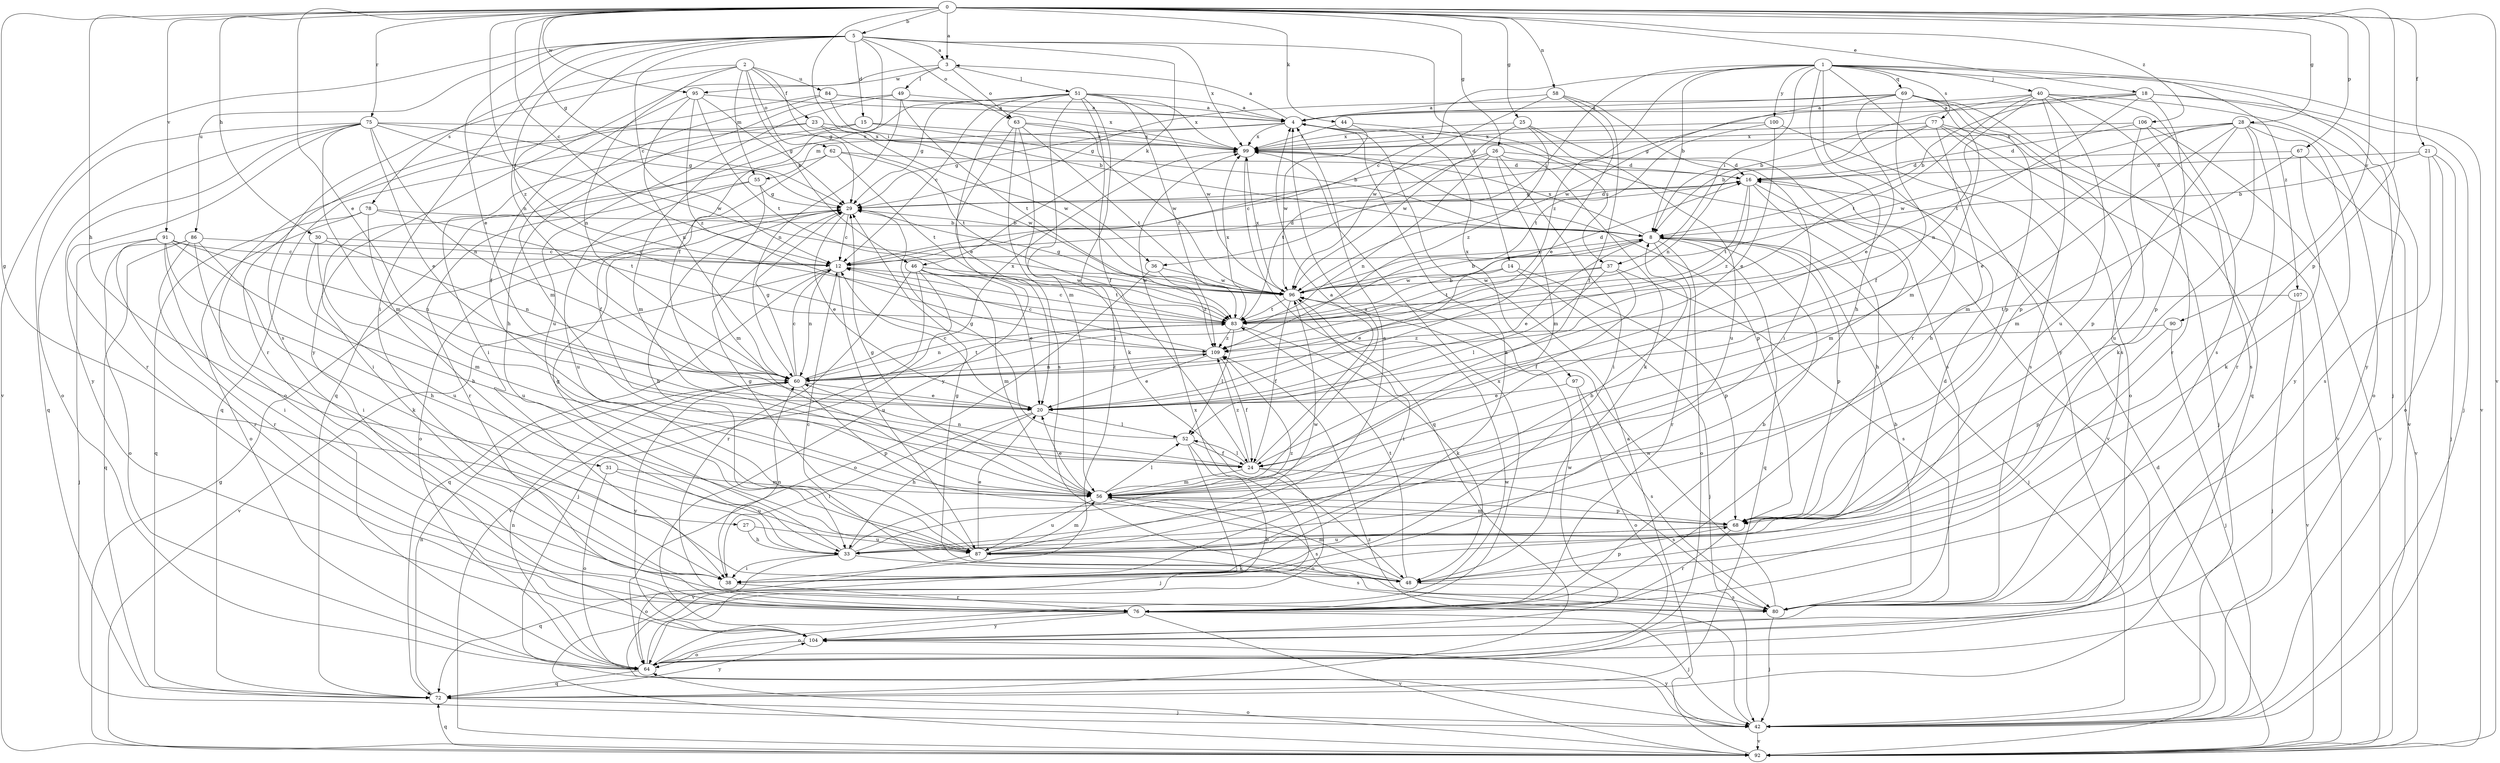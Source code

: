 strict digraph  {
0;
1;
2;
3;
4;
5;
8;
12;
14;
15;
16;
18;
20;
21;
23;
24;
25;
26;
27;
28;
29;
30;
31;
33;
36;
37;
38;
40;
42;
44;
46;
48;
49;
51;
52;
55;
56;
58;
60;
62;
63;
64;
67;
68;
69;
72;
75;
76;
77;
78;
80;
83;
84;
86;
87;
90;
91;
92;
95;
96;
97;
99;
100;
104;
106;
107;
109;
0 -> 3  [label=a];
0 -> 5  [label=b];
0 -> 12  [label=c];
0 -> 18  [label=e];
0 -> 20  [label=e];
0 -> 21  [label=f];
0 -> 25  [label=g];
0 -> 26  [label=g];
0 -> 27  [label=g];
0 -> 28  [label=g];
0 -> 29  [label=g];
0 -> 30  [label=h];
0 -> 31  [label=h];
0 -> 36  [label=i];
0 -> 44  [label=k];
0 -> 58  [label=n];
0 -> 67  [label=p];
0 -> 68  [label=p];
0 -> 75  [label=r];
0 -> 83  [label=t];
0 -> 90  [label=v];
0 -> 91  [label=v];
0 -> 92  [label=v];
0 -> 95  [label=w];
0 -> 106  [label=z];
1 -> 8  [label=b];
1 -> 12  [label=c];
1 -> 33  [label=h];
1 -> 36  [label=i];
1 -> 37  [label=i];
1 -> 40  [label=j];
1 -> 42  [label=j];
1 -> 69  [label=q];
1 -> 76  [label=r];
1 -> 77  [label=s];
1 -> 92  [label=v];
1 -> 100  [label=y];
1 -> 104  [label=y];
1 -> 107  [label=z];
1 -> 109  [label=z];
2 -> 23  [label=f];
2 -> 29  [label=g];
2 -> 46  [label=k];
2 -> 55  [label=m];
2 -> 60  [label=n];
2 -> 62  [label=o];
2 -> 78  [label=s];
2 -> 80  [label=s];
2 -> 84  [label=u];
3 -> 49  [label=l];
3 -> 51  [label=l];
3 -> 63  [label=o];
3 -> 95  [label=w];
3 -> 104  [label=y];
4 -> 3  [label=a];
4 -> 29  [label=g];
4 -> 37  [label=i];
4 -> 55  [label=m];
4 -> 97  [label=x];
4 -> 99  [label=x];
5 -> 3  [label=a];
5 -> 12  [label=c];
5 -> 14  [label=d];
5 -> 15  [label=d];
5 -> 20  [label=e];
5 -> 24  [label=f];
5 -> 38  [label=i];
5 -> 46  [label=k];
5 -> 60  [label=n];
5 -> 63  [label=o];
5 -> 86  [label=u];
5 -> 92  [label=v];
5 -> 99  [label=x];
5 -> 109  [label=z];
8 -> 12  [label=c];
8 -> 20  [label=e];
8 -> 42  [label=j];
8 -> 64  [label=o];
8 -> 68  [label=p];
8 -> 72  [label=q];
8 -> 76  [label=r];
8 -> 99  [label=x];
12 -> 16  [label=d];
12 -> 60  [label=n];
12 -> 72  [label=q];
12 -> 87  [label=u];
12 -> 92  [label=v];
12 -> 96  [label=w];
14 -> 20  [label=e];
14 -> 42  [label=j];
14 -> 68  [label=p];
14 -> 96  [label=w];
15 -> 8  [label=b];
15 -> 38  [label=i];
15 -> 56  [label=m];
15 -> 99  [label=x];
16 -> 29  [label=g];
16 -> 33  [label=h];
16 -> 56  [label=m];
16 -> 83  [label=t];
16 -> 109  [label=z];
18 -> 4  [label=a];
18 -> 8  [label=b];
18 -> 29  [label=g];
18 -> 42  [label=j];
18 -> 68  [label=p];
18 -> 83  [label=t];
18 -> 104  [label=y];
20 -> 12  [label=c];
20 -> 33  [label=h];
20 -> 38  [label=i];
20 -> 52  [label=l];
21 -> 8  [label=b];
21 -> 16  [label=d];
21 -> 42  [label=j];
21 -> 64  [label=o];
21 -> 80  [label=s];
23 -> 64  [label=o];
23 -> 72  [label=q];
23 -> 83  [label=t];
23 -> 96  [label=w];
23 -> 99  [label=x];
24 -> 4  [label=a];
24 -> 52  [label=l];
24 -> 56  [label=m];
24 -> 60  [label=n];
24 -> 64  [label=o];
24 -> 80  [label=s];
24 -> 109  [label=z];
25 -> 80  [label=s];
25 -> 87  [label=u];
25 -> 96  [label=w];
25 -> 99  [label=x];
25 -> 109  [label=z];
26 -> 12  [label=c];
26 -> 16  [label=d];
26 -> 38  [label=i];
26 -> 48  [label=k];
26 -> 56  [label=m];
26 -> 60  [label=n];
26 -> 83  [label=t];
27 -> 33  [label=h];
27 -> 87  [label=u];
28 -> 20  [label=e];
28 -> 48  [label=k];
28 -> 56  [label=m];
28 -> 64  [label=o];
28 -> 68  [label=p];
28 -> 76  [label=r];
28 -> 96  [label=w];
28 -> 99  [label=x];
28 -> 104  [label=y];
29 -> 8  [label=b];
29 -> 12  [label=c];
29 -> 16  [label=d];
29 -> 20  [label=e];
29 -> 33  [label=h];
29 -> 64  [label=o];
30 -> 12  [label=c];
30 -> 56  [label=m];
30 -> 60  [label=n];
30 -> 87  [label=u];
31 -> 56  [label=m];
31 -> 64  [label=o];
31 -> 87  [label=u];
33 -> 29  [label=g];
33 -> 38  [label=i];
33 -> 48  [label=k];
33 -> 72  [label=q];
33 -> 96  [label=w];
33 -> 109  [label=z];
36 -> 64  [label=o];
36 -> 96  [label=w];
36 -> 109  [label=z];
37 -> 24  [label=f];
37 -> 52  [label=l];
37 -> 80  [label=s];
37 -> 83  [label=t];
37 -> 96  [label=w];
38 -> 4  [label=a];
38 -> 16  [label=d];
38 -> 60  [label=n];
38 -> 76  [label=r];
40 -> 4  [label=a];
40 -> 8  [label=b];
40 -> 60  [label=n];
40 -> 68  [label=p];
40 -> 76  [label=r];
40 -> 80  [label=s];
40 -> 83  [label=t];
40 -> 87  [label=u];
40 -> 92  [label=v];
42 -> 92  [label=v];
42 -> 104  [label=y];
42 -> 109  [label=z];
44 -> 92  [label=v];
44 -> 96  [label=w];
44 -> 99  [label=x];
46 -> 20  [label=e];
46 -> 42  [label=j];
46 -> 56  [label=m];
46 -> 76  [label=r];
46 -> 83  [label=t];
46 -> 92  [label=v];
46 -> 96  [label=w];
48 -> 12  [label=c];
48 -> 29  [label=g];
48 -> 56  [label=m];
48 -> 68  [label=p];
48 -> 80  [label=s];
48 -> 83  [label=t];
49 -> 4  [label=a];
49 -> 33  [label=h];
49 -> 60  [label=n];
49 -> 83  [label=t];
49 -> 87  [label=u];
51 -> 4  [label=a];
51 -> 12  [label=c];
51 -> 20  [label=e];
51 -> 24  [label=f];
51 -> 29  [label=g];
51 -> 38  [label=i];
51 -> 56  [label=m];
51 -> 72  [label=q];
51 -> 96  [label=w];
51 -> 99  [label=x];
51 -> 109  [label=z];
52 -> 24  [label=f];
52 -> 29  [label=g];
52 -> 42  [label=j];
52 -> 92  [label=v];
55 -> 29  [label=g];
55 -> 56  [label=m];
55 -> 76  [label=r];
55 -> 87  [label=u];
56 -> 4  [label=a];
56 -> 20  [label=e];
56 -> 29  [label=g];
56 -> 52  [label=l];
56 -> 68  [label=p];
56 -> 80  [label=s];
56 -> 87  [label=u];
58 -> 4  [label=a];
58 -> 20  [label=e];
58 -> 24  [label=f];
58 -> 38  [label=i];
58 -> 96  [label=w];
60 -> 12  [label=c];
60 -> 20  [label=e];
60 -> 29  [label=g];
60 -> 68  [label=p];
60 -> 83  [label=t];
60 -> 99  [label=x];
60 -> 104  [label=y];
60 -> 109  [label=z];
62 -> 16  [label=d];
62 -> 24  [label=f];
62 -> 38  [label=i];
62 -> 83  [label=t];
62 -> 96  [label=w];
63 -> 48  [label=k];
63 -> 80  [label=s];
63 -> 83  [label=t];
63 -> 96  [label=w];
63 -> 99  [label=x];
63 -> 104  [label=y];
64 -> 60  [label=n];
64 -> 72  [label=q];
64 -> 96  [label=w];
64 -> 99  [label=x];
67 -> 16  [label=d];
67 -> 48  [label=k];
67 -> 56  [label=m];
67 -> 92  [label=v];
68 -> 33  [label=h];
68 -> 56  [label=m];
68 -> 76  [label=r];
68 -> 87  [label=u];
69 -> 4  [label=a];
69 -> 20  [label=e];
69 -> 24  [label=f];
69 -> 29  [label=g];
69 -> 56  [label=m];
69 -> 68  [label=p];
69 -> 72  [label=q];
69 -> 80  [label=s];
69 -> 96  [label=w];
72 -> 42  [label=j];
72 -> 60  [label=n];
72 -> 104  [label=y];
75 -> 20  [label=e];
75 -> 29  [label=g];
75 -> 56  [label=m];
75 -> 60  [label=n];
75 -> 64  [label=o];
75 -> 72  [label=q];
75 -> 76  [label=r];
75 -> 96  [label=w];
75 -> 99  [label=x];
75 -> 104  [label=y];
76 -> 8  [label=b];
76 -> 42  [label=j];
76 -> 64  [label=o];
76 -> 92  [label=v];
76 -> 99  [label=x];
76 -> 104  [label=y];
77 -> 8  [label=b];
77 -> 33  [label=h];
77 -> 42  [label=j];
77 -> 60  [label=n];
77 -> 64  [label=o];
77 -> 92  [label=v];
77 -> 99  [label=x];
78 -> 8  [label=b];
78 -> 33  [label=h];
78 -> 64  [label=o];
78 -> 72  [label=q];
78 -> 83  [label=t];
80 -> 8  [label=b];
80 -> 42  [label=j];
80 -> 96  [label=w];
83 -> 8  [label=b];
83 -> 12  [label=c];
83 -> 48  [label=k];
83 -> 52  [label=l];
83 -> 60  [label=n];
83 -> 99  [label=x];
83 -> 109  [label=z];
84 -> 4  [label=a];
84 -> 8  [label=b];
84 -> 56  [label=m];
84 -> 76  [label=r];
84 -> 99  [label=x];
86 -> 12  [label=c];
86 -> 38  [label=i];
86 -> 48  [label=k];
86 -> 64  [label=o];
86 -> 72  [label=q];
86 -> 76  [label=r];
87 -> 4  [label=a];
87 -> 8  [label=b];
87 -> 20  [label=e];
87 -> 29  [label=g];
87 -> 56  [label=m];
87 -> 64  [label=o];
87 -> 80  [label=s];
90 -> 42  [label=j];
90 -> 68  [label=p];
90 -> 109  [label=z];
91 -> 12  [label=c];
91 -> 33  [label=h];
91 -> 38  [label=i];
91 -> 42  [label=j];
91 -> 60  [label=n];
91 -> 76  [label=r];
91 -> 87  [label=u];
92 -> 4  [label=a];
92 -> 16  [label=d];
92 -> 29  [label=g];
92 -> 64  [label=o];
92 -> 72  [label=q];
95 -> 4  [label=a];
95 -> 24  [label=f];
95 -> 29  [label=g];
95 -> 60  [label=n];
95 -> 83  [label=t];
95 -> 109  [label=z];
96 -> 8  [label=b];
96 -> 16  [label=d];
96 -> 24  [label=f];
96 -> 29  [label=g];
96 -> 38  [label=i];
96 -> 83  [label=t];
96 -> 99  [label=x];
97 -> 20  [label=e];
97 -> 64  [label=o];
97 -> 80  [label=s];
99 -> 16  [label=d];
99 -> 68  [label=p];
99 -> 72  [label=q];
100 -> 20  [label=e];
100 -> 80  [label=s];
100 -> 83  [label=t];
100 -> 99  [label=x];
104 -> 64  [label=o];
104 -> 96  [label=w];
106 -> 16  [label=d];
106 -> 80  [label=s];
106 -> 87  [label=u];
106 -> 92  [label=v];
106 -> 99  [label=x];
107 -> 42  [label=j];
107 -> 83  [label=t];
107 -> 92  [label=v];
109 -> 12  [label=c];
109 -> 20  [label=e];
109 -> 24  [label=f];
109 -> 60  [label=n];
}
